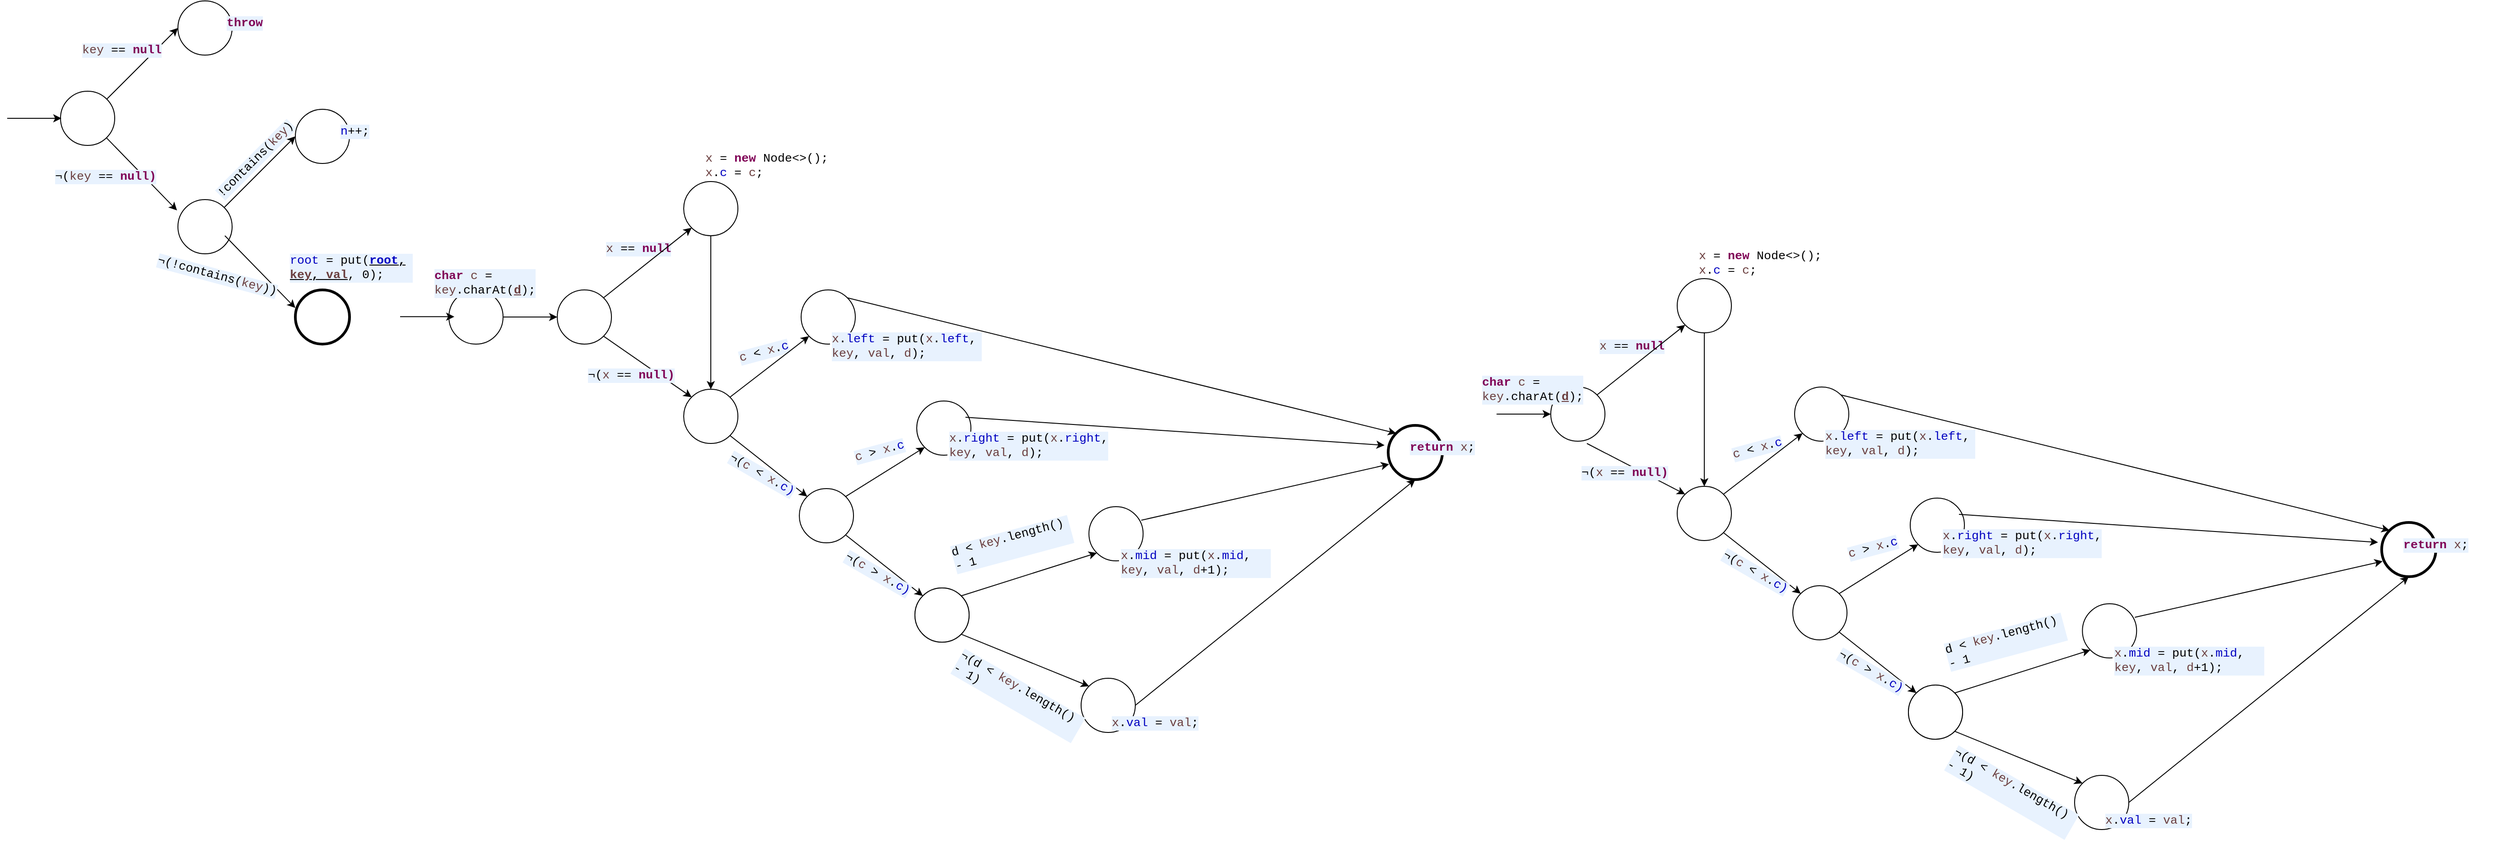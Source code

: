 <mxfile version="21.1.2" type="device">
  <diagram name="Página-1" id="vdRWRzZhqt5BP-wejfQu">
    <mxGraphModel dx="1035" dy="616" grid="1" gridSize="10" guides="1" tooltips="1" connect="1" arrows="1" fold="1" page="1" pageScale="1" pageWidth="827" pageHeight="1169" math="0" shadow="0">
      <root>
        <mxCell id="0" />
        <mxCell id="1" parent="0" />
        <mxCell id="bVzl48XAN6Z6IAqM6yS6-1" value="" style="ellipse;whiteSpace=wrap;html=1;aspect=fixed;" parent="1" vertex="1">
          <mxGeometry x="110" y="200" width="60" height="60" as="geometry" />
        </mxCell>
        <mxCell id="bVzl48XAN6Z6IAqM6yS6-4" value="" style="ellipse;whiteSpace=wrap;html=1;aspect=fixed;" parent="1" vertex="1">
          <mxGeometry x="240" y="100" width="60" height="60" as="geometry" />
        </mxCell>
        <mxCell id="bVzl48XAN6Z6IAqM6yS6-6" value="" style="ellipse;whiteSpace=wrap;html=1;aspect=fixed;" parent="1" vertex="1">
          <mxGeometry x="240" y="320" width="60" height="60" as="geometry" />
        </mxCell>
        <mxCell id="bVzl48XAN6Z6IAqM6yS6-8" value="" style="endArrow=classic;html=1;rounded=0;entryX=0;entryY=0.5;entryDx=0;entryDy=0;exitX=1;exitY=0;exitDx=0;exitDy=0;" parent="1" source="bVzl48XAN6Z6IAqM6yS6-1" target="bVzl48XAN6Z6IAqM6yS6-4" edge="1">
          <mxGeometry width="50" height="50" relative="1" as="geometry">
            <mxPoint x="140" y="200" as="sourcePoint" />
            <mxPoint x="190" y="150" as="targetPoint" />
          </mxGeometry>
        </mxCell>
        <mxCell id="bVzl48XAN6Z6IAqM6yS6-9" value="" style="endArrow=classic;html=1;rounded=0;entryX=-0.017;entryY=0.2;entryDx=0;entryDy=0;entryPerimeter=0;" parent="1" source="bVzl48XAN6Z6IAqM6yS6-1" target="bVzl48XAN6Z6IAqM6yS6-6" edge="1">
          <mxGeometry width="50" height="50" relative="1" as="geometry">
            <mxPoint x="140" y="310" as="sourcePoint" />
            <mxPoint x="190" y="260" as="targetPoint" />
          </mxGeometry>
        </mxCell>
        <mxCell id="bVzl48XAN6Z6IAqM6yS6-10" value="&lt;div style=&quot;background-color:#ffffff;padding:0px 0px 0px 2px;&quot;&gt;&lt;div style=&quot;color: rgb(0, 0, 0); background-color: rgb(255, 255, 255); font-family: &amp;quot;Courier New&amp;quot;; font-size: 10pt;&quot;&gt;&lt;p style=&quot;background-color:#e8f2fe;margin:0;&quot;&gt;&lt;span style=&quot;color:#000000;&quot;&gt;&lt;/span&gt;&lt;span style=&quot;color:#6a3e3e;&quot;&gt;key&lt;/span&gt;&lt;span style=&quot;color:#000000;&quot;&gt; == &lt;/span&gt;&lt;span style=&quot;color:#7f0055;font-weight:bold;&quot;&gt;null&lt;/span&gt;&lt;/p&gt;&lt;/div&gt;&lt;/div&gt;" style="text;whiteSpace=wrap;html=1;" parent="1" vertex="1">
          <mxGeometry x="130" y="140" width="120" height="40" as="geometry" />
        </mxCell>
        <mxCell id="bVzl48XAN6Z6IAqM6yS6-11" value="&lt;div style=&quot;background-color:#ffffff;padding:0px 0px 0px 2px;&quot;&gt;&lt;div style=&quot;color: rgb(0, 0, 0); background-color: rgb(255, 255, 255); font-family: &amp;quot;Courier New&amp;quot;; font-size: 10pt;&quot;&gt;&lt;p style=&quot;background-color:#e8f2fe;margin:0;&quot;&gt;&lt;span style=&quot;color:#000000;&quot;&gt;&lt;/span&gt;&lt;span style=&quot;color:#7f0055;font-weight:bold;&quot;&gt;throw&lt;/span&gt;&lt;span style=&quot;color:#000000;&quot;&gt; &lt;/span&gt;&lt;/p&gt;&lt;/div&gt;&lt;/div&gt;" style="text;whiteSpace=wrap;html=1;" parent="1" vertex="1">
          <mxGeometry x="290" y="110" width="80" height="40" as="geometry" />
        </mxCell>
        <mxCell id="bVzl48XAN6Z6IAqM6yS6-12" value="&lt;div style=&quot;background-color:#ffffff;padding:0px 0px 0px 2px;&quot;&gt;&lt;div style=&quot;color: rgb(0, 0, 0); background-color: rgb(255, 255, 255); font-family: &amp;quot;Courier New&amp;quot;; font-size: 10pt;&quot;&gt;&lt;p style=&quot;background-color:#e8f2fe;margin:0;&quot;&gt;&lt;span style=&quot;color:#000000;&quot;&gt;&lt;/span&gt;¬(&lt;span style=&quot;color:#6a3e3e;&quot;&gt;key&lt;/span&gt;&lt;span style=&quot;color:#000000;&quot;&gt; == &lt;/span&gt;&lt;span style=&quot;color:#7f0055;font-weight:bold;&quot;&gt;null)&lt;/span&gt;&lt;/p&gt;&lt;/div&gt;&lt;/div&gt;" style="text;whiteSpace=wrap;html=1;" parent="1" vertex="1">
          <mxGeometry x="100" y="280" width="120" height="30" as="geometry" />
        </mxCell>
        <mxCell id="bVzl48XAN6Z6IAqM6yS6-14" value="&lt;div style=&quot;background-color:#ffffff;padding:0px 0px 0px 2px;&quot;&gt;&lt;div style=&quot;color: rgb(0, 0, 0); background-color: rgb(255, 255, 255); font-family: &amp;quot;Courier New&amp;quot;; font-size: 10pt;&quot;&gt;&lt;p style=&quot;background-color:#e8f2fe;margin:0;&quot;&gt;&lt;span style=&quot;color:#000000;&quot;&gt;!contains(&lt;/span&gt;&lt;span style=&quot;color:#6a3e3e;&quot;&gt;key&lt;/span&gt;&lt;span style=&quot;color:#000000;&quot;&gt;)&lt;/span&gt;&lt;/p&gt;&lt;/div&gt;&lt;/div&gt;" style="text;whiteSpace=wrap;html=1;rotation=-45;" parent="1" vertex="1">
          <mxGeometry x="266" y="249" width="150" height="40" as="geometry" />
        </mxCell>
        <mxCell id="bVzl48XAN6Z6IAqM6yS6-15" value="" style="ellipse;whiteSpace=wrap;html=1;aspect=fixed;strokeWidth=3;" parent="1" vertex="1">
          <mxGeometry x="370" y="420" width="60" height="60" as="geometry" />
        </mxCell>
        <mxCell id="bVzl48XAN6Z6IAqM6yS6-16" value="" style="ellipse;whiteSpace=wrap;html=1;aspect=fixed;" parent="1" vertex="1">
          <mxGeometry x="370" y="220" width="60" height="60" as="geometry" />
        </mxCell>
        <mxCell id="bVzl48XAN6Z6IAqM6yS6-17" value="" style="endArrow=classic;html=1;rounded=0;entryX=-0.017;entryY=0.2;entryDx=0;entryDy=0;entryPerimeter=0;" parent="1" edge="1">
          <mxGeometry width="50" height="50" relative="1" as="geometry">
            <mxPoint x="292" y="360" as="sourcePoint" />
            <mxPoint x="370" y="440" as="targetPoint" />
          </mxGeometry>
        </mxCell>
        <mxCell id="bVzl48XAN6Z6IAqM6yS6-18" value="" style="endArrow=classic;html=1;rounded=0;entryX=0;entryY=0.5;entryDx=0;entryDy=0;exitX=1;exitY=0;exitDx=0;exitDy=0;" parent="1" edge="1">
          <mxGeometry width="50" height="50" relative="1" as="geometry">
            <mxPoint x="291" y="329" as="sourcePoint" />
            <mxPoint x="370" y="250" as="targetPoint" />
          </mxGeometry>
        </mxCell>
        <mxCell id="bVzl48XAN6Z6IAqM6yS6-20" value="&lt;div style=&quot;background-color:#ffffff;padding:0px 0px 0px 2px;&quot;&gt;&lt;div style=&quot;color: rgb(0, 0, 0); background-color: rgb(255, 255, 255); font-family: &amp;quot;Courier New&amp;quot;; font-size: 10pt;&quot;&gt;&lt;p style=&quot;background-color:#e8f2fe;margin:0;&quot;&gt;¬(&lt;span style=&quot;color:#000000;&quot;&gt;!contains(&lt;/span&gt;&lt;span style=&quot;color:#6a3e3e;&quot;&gt;key&lt;/span&gt;&lt;span style=&quot;color:#000000;&quot;&gt;))&lt;/span&gt;&lt;/p&gt;&lt;/div&gt;&lt;/div&gt;" style="text;whiteSpace=wrap;html=1;rotation=15;" parent="1" vertex="1">
          <mxGeometry x="210" y="390" width="150" height="40" as="geometry" />
        </mxCell>
        <mxCell id="bVzl48XAN6Z6IAqM6yS6-21" value="&lt;div style=&quot;background-color:#ffffff;padding:0px 0px 0px 2px;&quot;&gt;&lt;div style=&quot;color: rgb(0, 0, 0); background-color: rgb(255, 255, 255); font-family: &amp;quot;Courier New&amp;quot;; font-size: 10pt;&quot;&gt;&lt;p style=&quot;background-color:#e8f2fe;margin:0;&quot;&gt;&lt;span style=&quot;color:#000000;&quot;&gt;&lt;/span&gt;&lt;span style=&quot;color:#0000c0;&quot;&gt;n&lt;/span&gt;&lt;span style=&quot;color:#000000;&quot;&gt;++;&lt;/span&gt;&lt;/p&gt;&lt;/div&gt;&lt;/div&gt;" style="text;whiteSpace=wrap;html=1;" parent="1" vertex="1">
          <mxGeometry x="416" y="230" width="70" height="40" as="geometry" />
        </mxCell>
        <mxCell id="bVzl48XAN6Z6IAqM6yS6-22" value="&lt;div style=&quot;background-color:#ffffff;padding:0px 0px 0px 2px;&quot;&gt;&lt;div style=&quot;color: rgb(0, 0, 0); background-color: rgb(255, 255, 255); font-family: &amp;quot;Courier New&amp;quot;; font-size: 10pt;&quot;&gt;&lt;p style=&quot;background-color:#e8f2fe;margin:0;&quot;&gt;&lt;span style=&quot;color:#000000;&quot;&gt;&lt;/span&gt;&lt;span style=&quot;color:#0000c0;&quot;&gt;root&lt;/span&gt;&lt;span style=&quot;color:#000000;&quot;&gt; = put(&lt;/span&gt;&lt;u&gt;&lt;b&gt;&lt;span style=&quot;color:#0000c0;&quot;&gt;root&lt;/span&gt;&lt;span style=&quot;color:#000000;&quot;&gt;, &lt;/span&gt;&lt;span style=&quot;color:#6a3e3e;&quot;&gt;key&lt;/span&gt;&lt;span style=&quot;color:#000000;&quot;&gt;, &lt;/span&gt;&lt;span style=&quot;color:#6a3e3e;&quot;&gt;val&lt;/span&gt;&lt;/b&gt;&lt;/u&gt;&lt;span style=&quot;color:#000000;&quot;&gt;, 0);&lt;/span&gt;&lt;/p&gt;&lt;/div&gt;&lt;/div&gt;" style="text;whiteSpace=wrap;html=1;" parent="1" vertex="1">
          <mxGeometry x="360" y="372.5" width="140" height="40" as="geometry" />
        </mxCell>
        <mxCell id="bVzl48XAN6Z6IAqM6yS6-24" value="" style="ellipse;whiteSpace=wrap;html=1;aspect=fixed;" parent="1" vertex="1">
          <mxGeometry x="660" y="420" width="60" height="60" as="geometry" />
        </mxCell>
        <mxCell id="bVzl48XAN6Z6IAqM6yS6-25" value="" style="endArrow=classic;html=1;rounded=0;entryX=0;entryY=0.5;entryDx=0;entryDy=0;" parent="1" target="bVzl48XAN6Z6IAqM6yS6-24" edge="1">
          <mxGeometry width="50" height="50" relative="1" as="geometry">
            <mxPoint x="600" y="450" as="sourcePoint" />
            <mxPoint x="660" y="430" as="targetPoint" />
          </mxGeometry>
        </mxCell>
        <mxCell id="bVzl48XAN6Z6IAqM6yS6-26" value="" style="endArrow=classic;html=1;rounded=0;entryX=0;entryY=0.5;entryDx=0;entryDy=0;" parent="1" edge="1">
          <mxGeometry width="50" height="50" relative="1" as="geometry">
            <mxPoint x="51" y="230" as="sourcePoint" />
            <mxPoint x="111" y="230" as="targetPoint" />
          </mxGeometry>
        </mxCell>
        <mxCell id="bVzl48XAN6Z6IAqM6yS6-28" value="&lt;div style=&quot;background-color:#ffffff;padding:0px 0px 0px 2px;&quot;&gt;&lt;div style=&quot;color: rgb(0, 0, 0); background-color: rgb(255, 255, 255); font-family: &amp;quot;Courier New&amp;quot;; font-size: 10pt;&quot;&gt;&lt;p style=&quot;background-color:#e8f2fe;margin:0;&quot;&gt;&lt;span style=&quot;color:#000000;&quot;&gt;&lt;/span&gt;&lt;span style=&quot;color:#6a3e3e;&quot;&gt;x&lt;/span&gt;&lt;span style=&quot;color:#000000;&quot;&gt; == &lt;/span&gt;&lt;span style=&quot;color:#7f0055;font-weight:bold;&quot;&gt;null&lt;/span&gt;&lt;/p&gt;&lt;/div&gt;&lt;/div&gt;" style="text;whiteSpace=wrap;html=1;" parent="1" vertex="1">
          <mxGeometry x="710" y="360" width="110" height="40" as="geometry" />
        </mxCell>
        <mxCell id="bVzl48XAN6Z6IAqM6yS6-36" style="edgeStyle=orthogonalEdgeStyle;rounded=0;orthogonalLoop=1;jettySize=auto;html=1;entryX=0.5;entryY=0;entryDx=0;entryDy=0;" parent="1" source="bVzl48XAN6Z6IAqM6yS6-29" target="bVzl48XAN6Z6IAqM6yS6-30" edge="1">
          <mxGeometry relative="1" as="geometry" />
        </mxCell>
        <mxCell id="bVzl48XAN6Z6IAqM6yS6-29" value="" style="ellipse;whiteSpace=wrap;html=1;aspect=fixed;" parent="1" vertex="1">
          <mxGeometry x="800" y="300" width="60" height="60" as="geometry" />
        </mxCell>
        <mxCell id="bVzl48XAN6Z6IAqM6yS6-30" value="" style="ellipse;whiteSpace=wrap;html=1;aspect=fixed;" parent="1" vertex="1">
          <mxGeometry x="800" y="530" width="60" height="60" as="geometry" />
        </mxCell>
        <mxCell id="bVzl48XAN6Z6IAqM6yS6-32" value="" style="endArrow=classic;html=1;rounded=0;entryX=0;entryY=0;entryDx=0;entryDy=0;exitX=1;exitY=1;exitDx=0;exitDy=0;" parent="1" source="bVzl48XAN6Z6IAqM6yS6-24" target="bVzl48XAN6Z6IAqM6yS6-30" edge="1">
          <mxGeometry width="50" height="50" relative="1" as="geometry">
            <mxPoint x="690" y="570" as="sourcePoint" />
            <mxPoint x="740" y="520" as="targetPoint" />
          </mxGeometry>
        </mxCell>
        <mxCell id="bVzl48XAN6Z6IAqM6yS6-33" value="" style="endArrow=classic;html=1;rounded=0;entryX=0;entryY=1;entryDx=0;entryDy=0;exitX=1;exitY=0;exitDx=0;exitDy=0;" parent="1" source="bVzl48XAN6Z6IAqM6yS6-24" target="bVzl48XAN6Z6IAqM6yS6-29" edge="1">
          <mxGeometry width="50" height="50" relative="1" as="geometry">
            <mxPoint x="729" y="372" as="sourcePoint" />
            <mxPoint x="827" y="440" as="targetPoint" />
          </mxGeometry>
        </mxCell>
        <mxCell id="bVzl48XAN6Z6IAqM6yS6-34" value="&lt;div style=&quot;background-color:#ffffff;padding:0px 0px 0px 2px;&quot;&gt;&lt;div style=&quot;color: rgb(0, 0, 0); background-color: rgb(255, 255, 255); font-family: &amp;quot;Courier New&amp;quot;; font-size: 10pt;&quot;&gt;&lt;p style=&quot;background-color:#e8f2fe;margin:0;&quot;&gt;&lt;span style=&quot;color:#000000;&quot;&gt;&lt;/span&gt;¬(&lt;span style=&quot;color:#6a3e3e;&quot;&gt;x&lt;/span&gt;&lt;span style=&quot;color:#000000;&quot;&gt; == &lt;/span&gt;&lt;span style=&quot;color:#7f0055;font-weight:bold;&quot;&gt;null)&lt;/span&gt;&lt;/p&gt;&lt;/div&gt;&lt;/div&gt;" style="text;whiteSpace=wrap;html=1;" parent="1" vertex="1">
          <mxGeometry x="690" y="500" width="110" height="40" as="geometry" />
        </mxCell>
        <mxCell id="bVzl48XAN6Z6IAqM6yS6-35" value="&lt;div style=&quot;background-color:#ffffff;padding:0px 0px 0px 2px;&quot;&gt;&lt;div style=&quot;color: rgb(0, 0, 0); background-color: rgb(255, 255, 255); font-family: &amp;quot;Courier New&amp;quot;; font-size: 10pt;&quot;&gt;&lt;p style=&quot;margin:0;&quot;&gt;&lt;span style=&quot;color:#000000;&quot;&gt;&lt;/span&gt;&lt;span style=&quot;color:#6a3e3e;&quot;&gt;x&lt;/span&gt;&lt;span style=&quot;color:#000000;&quot;&gt; = &lt;/span&gt;&lt;span style=&quot;color:#7f0055;font-weight:bold;&quot;&gt;new&lt;/span&gt;&lt;span style=&quot;color:#000000;&quot;&gt; Node&amp;lt;&amp;gt;();&lt;/span&gt;&lt;/p&gt;&lt;p style=&quot;margin:0;&quot;&gt;&lt;span style=&quot;color:#000000;&quot;&gt;            &lt;/span&gt;&lt;span style=&quot;color:#6a3e3e;&quot;&gt;x&lt;/span&gt;&lt;span style=&quot;color:#000000;&quot;&gt;.&lt;/span&gt;&lt;span style=&quot;color:#0000c0;&quot;&gt;c&lt;/span&gt;&lt;span style=&quot;color:#000000;&quot;&gt; = &lt;/span&gt;&lt;span style=&quot;color:#6a3e3e;&quot;&gt;c&lt;/span&gt;&lt;span style=&quot;color:#000000;&quot;&gt;;&lt;/span&gt;&lt;/p&gt;&lt;/div&gt;&lt;/div&gt;" style="text;whiteSpace=wrap;html=1;" parent="1" vertex="1">
          <mxGeometry x="820" y="260" width="150" height="50" as="geometry" />
        </mxCell>
        <mxCell id="bVzl48XAN6Z6IAqM6yS6-37" value="&lt;div style=&quot;background-color:#ffffff;padding:0px 0px 0px 2px;&quot;&gt;&lt;div style=&quot;color: rgb(0, 0, 0); background-color: rgb(255, 255, 255); font-family: &amp;quot;Courier New&amp;quot;; font-size: 10pt;&quot;&gt;&lt;p style=&quot;background-color:#e8f2fe;margin:0;&quot;&gt;&lt;span style=&quot;color:#000000;&quot;&gt;&lt;/span&gt;&lt;span style=&quot;color:#6a3e3e;&quot;&gt;c&lt;/span&gt;&lt;span style=&quot;color:#000000;&quot;&gt; &amp;lt; &lt;/span&gt;&lt;span style=&quot;color:#6a3e3e;&quot;&gt;x&lt;/span&gt;&lt;span style=&quot;color:#000000;&quot;&gt;.&lt;/span&gt;&lt;span style=&quot;color:#0000c0;&quot;&gt;c&lt;/span&gt;&lt;/p&gt;&lt;/div&gt;&lt;/div&gt;" style="text;whiteSpace=wrap;html=1;rotation=-15;" parent="1" vertex="1">
          <mxGeometry x="858" y="470" width="90" height="40" as="geometry" />
        </mxCell>
        <mxCell id="bVzl48XAN6Z6IAqM6yS6-38" value="" style="ellipse;whiteSpace=wrap;html=1;aspect=fixed;" parent="1" vertex="1">
          <mxGeometry x="930" y="420" width="60" height="60" as="geometry" />
        </mxCell>
        <mxCell id="bVzl48XAN6Z6IAqM6yS6-40" value="" style="ellipse;whiteSpace=wrap;html=1;aspect=fixed;" parent="1" vertex="1">
          <mxGeometry x="928" y="640" width="60" height="60" as="geometry" />
        </mxCell>
        <mxCell id="bVzl48XAN6Z6IAqM6yS6-41" value="" style="endArrow=classic;html=1;rounded=0;entryX=0;entryY=1;entryDx=0;entryDy=0;exitX=1;exitY=0;exitDx=0;exitDy=0;" parent="1" source="bVzl48XAN6Z6IAqM6yS6-30" target="bVzl48XAN6Z6IAqM6yS6-38" edge="1">
          <mxGeometry width="50" height="50" relative="1" as="geometry">
            <mxPoint x="880" y="540" as="sourcePoint" />
            <mxPoint x="930" y="490" as="targetPoint" />
          </mxGeometry>
        </mxCell>
        <mxCell id="bVzl48XAN6Z6IAqM6yS6-42" value="" style="endArrow=classic;html=1;rounded=0;entryX=0;entryY=0;entryDx=0;entryDy=0;exitX=1;exitY=1;exitDx=0;exitDy=0;" parent="1" source="bVzl48XAN6Z6IAqM6yS6-30" target="bVzl48XAN6Z6IAqM6yS6-40" edge="1">
          <mxGeometry width="50" height="50" relative="1" as="geometry">
            <mxPoint x="840" y="660" as="sourcePoint" />
            <mxPoint x="890" y="610" as="targetPoint" />
          </mxGeometry>
        </mxCell>
        <mxCell id="bVzl48XAN6Z6IAqM6yS6-43" value="&lt;div style=&quot;background-color:#ffffff;padding:0px 0px 0px 2px;&quot;&gt;&lt;div style=&quot;color: rgb(0, 0, 0); background-color: rgb(255, 255, 255); font-family: &amp;quot;Courier New&amp;quot;; font-size: 10pt;&quot;&gt;&lt;p style=&quot;background-color:#e8f2fe;margin:0;&quot;&gt;&lt;span style=&quot;color:#000000;&quot;&gt;&lt;/span&gt;¬(&lt;span style=&quot;color:#6a3e3e;&quot;&gt;c&lt;/span&gt;&lt;span style=&quot;color:#000000;&quot;&gt; &amp;lt; &lt;/span&gt;&lt;span style=&quot;color:#6a3e3e;&quot;&gt;x&lt;/span&gt;&lt;span style=&quot;color:#000000;&quot;&gt;.&lt;/span&gt;&lt;span style=&quot;color:#0000c0;&quot;&gt;c)&lt;/span&gt;&lt;/p&gt;&lt;/div&gt;&lt;/div&gt;" style="text;whiteSpace=wrap;html=1;rotation=30;" parent="1" vertex="1">
          <mxGeometry x="840" y="610" width="90" height="40" as="geometry" />
        </mxCell>
        <mxCell id="bVzl48XAN6Z6IAqM6yS6-45" value="&lt;div style=&quot;background-color:#ffffff;padding:0px 0px 0px 2px;&quot;&gt;&lt;div style=&quot;color: rgb(0, 0, 0); background-color: rgb(255, 255, 255); font-family: &amp;quot;Courier New&amp;quot;; font-size: 10pt;&quot;&gt;&lt;p style=&quot;background-color:#e8f2fe;margin:0;&quot;&gt;&lt;span style=&quot;color:#000000;&quot;&gt;&lt;/span&gt;&lt;span style=&quot;color:#6a3e3e;&quot;&gt;c&lt;/span&gt;&lt;span style=&quot;color:#000000;&quot;&gt;&amp;nbsp;&amp;gt;&amp;nbsp;&lt;/span&gt;&lt;span style=&quot;color:#6a3e3e;&quot;&gt;x&lt;/span&gt;&lt;span style=&quot;color:#000000;&quot;&gt;.&lt;/span&gt;&lt;span style=&quot;color:#0000c0;&quot;&gt;c&lt;/span&gt;&lt;/p&gt;&lt;/div&gt;&lt;/div&gt;" style="text;whiteSpace=wrap;html=1;rotation=-15;" parent="1" vertex="1">
          <mxGeometry x="986" y="580" width="90" height="40" as="geometry" />
        </mxCell>
        <mxCell id="bVzl48XAN6Z6IAqM6yS6-46" value="" style="ellipse;whiteSpace=wrap;html=1;aspect=fixed;" parent="1" vertex="1">
          <mxGeometry x="1058" y="543" width="60" height="60" as="geometry" />
        </mxCell>
        <mxCell id="bVzl48XAN6Z6IAqM6yS6-47" value="" style="ellipse;whiteSpace=wrap;html=1;aspect=fixed;" parent="1" vertex="1">
          <mxGeometry x="1056" y="750" width="60" height="60" as="geometry" />
        </mxCell>
        <mxCell id="bVzl48XAN6Z6IAqM6yS6-48" value="" style="endArrow=classic;html=1;rounded=0;entryX=0;entryY=1;entryDx=0;entryDy=0;exitX=1;exitY=0;exitDx=0;exitDy=0;" parent="1" target="bVzl48XAN6Z6IAqM6yS6-46" edge="1">
          <mxGeometry width="50" height="50" relative="1" as="geometry">
            <mxPoint x="979.213" y="648.787" as="sourcePoint" />
            <mxPoint x="1058" y="600" as="targetPoint" />
          </mxGeometry>
        </mxCell>
        <mxCell id="bVzl48XAN6Z6IAqM6yS6-49" value="" style="endArrow=classic;html=1;rounded=0;entryX=0;entryY=0;entryDx=0;entryDy=0;exitX=1;exitY=1;exitDx=0;exitDy=0;" parent="1" target="bVzl48XAN6Z6IAqM6yS6-47" edge="1">
          <mxGeometry width="50" height="50" relative="1" as="geometry">
            <mxPoint x="979.213" y="691.213" as="sourcePoint" />
            <mxPoint x="1018" y="720" as="targetPoint" />
          </mxGeometry>
        </mxCell>
        <mxCell id="bVzl48XAN6Z6IAqM6yS6-50" value="&lt;div style=&quot;background-color:#ffffff;padding:0px 0px 0px 2px;&quot;&gt;&lt;div style=&quot;color: rgb(0, 0, 0); background-color: rgb(255, 255, 255); font-family: &amp;quot;Courier New&amp;quot;; font-size: 10pt;&quot;&gt;&lt;p style=&quot;background-color:#e8f2fe;margin:0;&quot;&gt;&lt;span style=&quot;color:#000000;&quot;&gt;&lt;/span&gt;¬(&lt;span style=&quot;color:#6a3e3e;&quot;&gt;c&lt;/span&gt;&lt;span style=&quot;color:#000000;&quot;&gt;&amp;nbsp;&amp;gt;&amp;nbsp;&lt;/span&gt;&lt;span style=&quot;color:#6a3e3e;&quot;&gt;x&lt;/span&gt;&lt;span style=&quot;color:#000000;&quot;&gt;.&lt;/span&gt;&lt;span style=&quot;color:#0000c0;&quot;&gt;c)&lt;/span&gt;&lt;/p&gt;&lt;/div&gt;&lt;/div&gt;" style="text;whiteSpace=wrap;html=1;rotation=30;" parent="1" vertex="1">
          <mxGeometry x="968" y="720" width="90" height="40" as="geometry" />
        </mxCell>
        <mxCell id="bVzl48XAN6Z6IAqM6yS6-51" value="" style="ellipse;whiteSpace=wrap;html=1;aspect=fixed;" parent="1" vertex="1">
          <mxGeometry x="1056" y="750" width="60" height="60" as="geometry" />
        </mxCell>
        <mxCell id="bVzl48XAN6Z6IAqM6yS6-52" value="&lt;div style=&quot;background-color:#ffffff;padding:0px 0px 0px 2px;&quot;&gt;&lt;div style=&quot;color: rgb(0, 0, 0); background-color: rgb(255, 255, 255); font-family: &amp;quot;Courier New&amp;quot;; font-size: 10pt;&quot;&gt;&lt;p style=&quot;background-color:#e8f2fe;margin:0;&quot;&gt;&lt;span style=&quot;color:#000000;&quot;&gt;&lt;/span&gt;&lt;/p&gt;&lt;div style=&quot;padding: 0px 0px 0px 2px;&quot;&gt;&lt;div style=&quot;font-size: 10pt;&quot;&gt;&lt;p style=&quot;background-color:#e8f2fe;margin:0;&quot;&gt;d &amp;lt; &lt;span style=&quot;color:#6a3e3e;&quot;&gt;key&lt;/span&gt;.length() - 1&lt;/p&gt;&lt;/div&gt;&lt;/div&gt;&lt;/div&gt;&lt;/div&gt;" style="text;whiteSpace=wrap;html=1;rotation=-15;" parent="1" vertex="1">
          <mxGeometry x="1090" y="680" width="140" height="40" as="geometry" />
        </mxCell>
        <mxCell id="bVzl48XAN6Z6IAqM6yS6-53" value="" style="ellipse;whiteSpace=wrap;html=1;aspect=fixed;" parent="1" vertex="1">
          <mxGeometry x="1248.66" y="660" width="60" height="60" as="geometry" />
        </mxCell>
        <mxCell id="bVzl48XAN6Z6IAqM6yS6-54" value="" style="ellipse;whiteSpace=wrap;html=1;aspect=fixed;" parent="1" vertex="1">
          <mxGeometry x="1240" y="850" width="60" height="60" as="geometry" />
        </mxCell>
        <mxCell id="bVzl48XAN6Z6IAqM6yS6-55" value="" style="endArrow=classic;html=1;rounded=0;entryX=0;entryY=1;entryDx=0;entryDy=0;exitX=1;exitY=0;exitDx=0;exitDy=0;" parent="1" source="bVzl48XAN6Z6IAqM6yS6-51" target="bVzl48XAN6Z6IAqM6yS6-53" edge="1">
          <mxGeometry width="50" height="50" relative="1" as="geometry">
            <mxPoint x="1136" y="760" as="sourcePoint" />
            <mxPoint x="1186" y="710" as="targetPoint" />
          </mxGeometry>
        </mxCell>
        <mxCell id="bVzl48XAN6Z6IAqM6yS6-56" value="" style="endArrow=classic;html=1;rounded=0;entryX=0;entryY=0;entryDx=0;entryDy=0;exitX=1;exitY=1;exitDx=0;exitDy=0;" parent="1" source="bVzl48XAN6Z6IAqM6yS6-51" target="bVzl48XAN6Z6IAqM6yS6-54" edge="1">
          <mxGeometry width="50" height="50" relative="1" as="geometry">
            <mxPoint x="1096" y="880" as="sourcePoint" />
            <mxPoint x="1146" y="830" as="targetPoint" />
          </mxGeometry>
        </mxCell>
        <mxCell id="bVzl48XAN6Z6IAqM6yS6-58" value="&lt;div style=&quot;background-color:#ffffff;padding:0px 0px 0px 2px;&quot;&gt;&lt;div style=&quot;color: rgb(0, 0, 0); background-color: rgb(255, 255, 255); font-family: &amp;quot;Courier New&amp;quot;; font-size: 10pt;&quot;&gt;&lt;p style=&quot;background-color:#e8f2fe;margin:0;&quot;&gt;&lt;span style=&quot;color:#000000;&quot;&gt;&lt;/span&gt;&lt;/p&gt;&lt;div style=&quot;padding: 0px 0px 0px 2px;&quot;&gt;&lt;div style=&quot;font-size: 10pt;&quot;&gt;&lt;p style=&quot;background-color:#e8f2fe;margin:0;&quot;&gt;¬(d &amp;lt; &lt;span style=&quot;color:#6a3e3e;&quot;&gt;key&lt;/span&gt;.length() - 1)&lt;/p&gt;&lt;/div&gt;&lt;/div&gt;&lt;/div&gt;&lt;/div&gt;" style="text;whiteSpace=wrap;html=1;rotation=30;" parent="1" vertex="1">
          <mxGeometry x="1088.66" y="845" width="160" height="40" as="geometry" />
        </mxCell>
        <mxCell id="bVzl48XAN6Z6IAqM6yS6-59" value="&lt;div style=&quot;background-color:#ffffff;padding:0px 0px 0px 2px;&quot;&gt;&lt;div style=&quot;color: rgb(0, 0, 0); background-color: rgb(255, 255, 255); font-family: &amp;quot;Courier New&amp;quot;; font-size: 10pt;&quot;&gt;&lt;p style=&quot;background-color:#e8f2fe;margin:0;&quot;&gt;&lt;span style=&quot;color:#000000;&quot;&gt;&lt;/span&gt;&lt;span style=&quot;color:#6a3e3e;&quot;&gt;x&lt;/span&gt;&lt;span style=&quot;color:#000000;&quot;&gt;.&lt;/span&gt;&lt;span style=&quot;color:#0000c0;&quot;&gt;left&lt;/span&gt;&lt;span style=&quot;color:#000000;&quot;&gt;  = put(&lt;/span&gt;&lt;span style=&quot;color:#6a3e3e;&quot;&gt;x&lt;/span&gt;&lt;span style=&quot;color:#000000;&quot;&gt;.&lt;/span&gt;&lt;span style=&quot;color:#0000c0;&quot;&gt;left&lt;/span&gt;&lt;span style=&quot;color:#000000;&quot;&gt;,  &lt;/span&gt;&lt;span style=&quot;color:#6a3e3e;&quot;&gt;key&lt;/span&gt;&lt;span style=&quot;color:#000000;&quot;&gt;, &lt;/span&gt;&lt;span style=&quot;color:#6a3e3e;&quot;&gt;val&lt;/span&gt;&lt;span style=&quot;color:#000000;&quot;&gt;, &lt;/span&gt;&lt;span style=&quot;color:#6a3e3e;&quot;&gt;d&lt;/span&gt;&lt;span style=&quot;color:#000000;&quot;&gt;);&lt;/span&gt;&lt;/p&gt;&lt;/div&gt;&lt;/div&gt;" style="text;whiteSpace=wrap;html=1;" parent="1" vertex="1">
          <mxGeometry x="960" y="460" width="170" height="40" as="geometry" />
        </mxCell>
        <mxCell id="bVzl48XAN6Z6IAqM6yS6-60" value="&lt;div style=&quot;background-color:#ffffff;padding:0px 0px 0px 2px;&quot;&gt;&lt;div style=&quot;color: rgb(0, 0, 0); background-color: rgb(255, 255, 255); font-family: &amp;quot;Courier New&amp;quot;; font-size: 10pt;&quot;&gt;&lt;p style=&quot;background-color:#e8f2fe;margin:0;&quot;&gt;&lt;span style=&quot;color:#000000;&quot;&gt;&lt;/span&gt;&lt;span style=&quot;color:#6a3e3e;&quot;&gt;x&lt;/span&gt;&lt;span style=&quot;color:#000000;&quot;&gt;.&lt;/span&gt;&lt;span style=&quot;color:#0000c0;&quot;&gt;right&lt;/span&gt;&lt;span style=&quot;color:#000000;&quot;&gt; = put(&lt;/span&gt;&lt;span style=&quot;color:#6a3e3e;&quot;&gt;x&lt;/span&gt;&lt;span style=&quot;color:#000000;&quot;&gt;.&lt;/span&gt;&lt;span style=&quot;color:#0000c0;&quot;&gt;right&lt;/span&gt;&lt;span style=&quot;color:#000000;&quot;&gt;, &lt;/span&gt;&lt;span style=&quot;color:#6a3e3e;&quot;&gt;key&lt;/span&gt;&lt;span style=&quot;color:#000000;&quot;&gt;, &lt;/span&gt;&lt;span style=&quot;color:#6a3e3e;&quot;&gt;val&lt;/span&gt;&lt;span style=&quot;color:#000000;&quot;&gt;, &lt;/span&gt;&lt;span style=&quot;color:#6a3e3e;&quot;&gt;d&lt;/span&gt;&lt;span style=&quot;color:#000000;&quot;&gt;);&lt;/span&gt;&lt;/p&gt;&lt;/div&gt;&lt;/div&gt;" style="text;whiteSpace=wrap;html=1;" parent="1" vertex="1">
          <mxGeometry x="1090" y="570" width="180" height="40" as="geometry" />
        </mxCell>
        <mxCell id="bVzl48XAN6Z6IAqM6yS6-61" value="&lt;div style=&quot;background-color:#ffffff;padding:0px 0px 0px 2px;&quot;&gt;&lt;div style=&quot;color: rgb(0, 0, 0); background-color: rgb(255, 255, 255); font-family: &amp;quot;Courier New&amp;quot;; font-size: 10pt;&quot;&gt;&lt;p style=&quot;background-color:#e8f2fe;margin:0;&quot;&gt;&lt;span style=&quot;color:#000000;&quot;&gt;&lt;/span&gt;&lt;span style=&quot;color:#6a3e3e;&quot;&gt;x&lt;/span&gt;&lt;span style=&quot;color:#000000;&quot;&gt;.&lt;/span&gt;&lt;span style=&quot;color:#0000c0;&quot;&gt;mid&lt;/span&gt;&lt;span style=&quot;color:#000000;&quot;&gt;   = put(&lt;/span&gt;&lt;span style=&quot;color:#6a3e3e;&quot;&gt;x&lt;/span&gt;&lt;span style=&quot;color:#000000;&quot;&gt;.&lt;/span&gt;&lt;span style=&quot;color:#0000c0;&quot;&gt;mid&lt;/span&gt;&lt;span style=&quot;color:#000000;&quot;&gt;,   &lt;/span&gt;&lt;span style=&quot;color:#6a3e3e;&quot;&gt;key&lt;/span&gt;&lt;span style=&quot;color:#000000;&quot;&gt;, &lt;/span&gt;&lt;span style=&quot;color:#6a3e3e;&quot;&gt;val&lt;/span&gt;&lt;span style=&quot;color:#000000;&quot;&gt;, &lt;/span&gt;&lt;span style=&quot;color:#6a3e3e;&quot;&gt;d&lt;/span&gt;&lt;span style=&quot;color:#000000;&quot;&gt;+1);&lt;/span&gt;&lt;/p&gt;&lt;/div&gt;&lt;/div&gt;" style="text;whiteSpace=wrap;html=1;" parent="1" vertex="1">
          <mxGeometry x="1280" y="700" width="170" height="40" as="geometry" />
        </mxCell>
        <mxCell id="bVzl48XAN6Z6IAqM6yS6-62" value="&lt;div style=&quot;background-color:#ffffff;padding:0px 0px 0px 2px;&quot;&gt;&lt;div style=&quot;color: rgb(0, 0, 0); background-color: rgb(255, 255, 255); font-family: &amp;quot;Courier New&amp;quot;; font-size: 10pt;&quot;&gt;&lt;p style=&quot;background-color:#e8f2fe;margin:0;&quot;&gt;&lt;span style=&quot;color:#000000;&quot;&gt;&lt;/span&gt;&lt;span style=&quot;color:#6a3e3e;&quot;&gt;x&lt;/span&gt;&lt;span style=&quot;color:#000000;&quot;&gt;.&lt;/span&gt;&lt;span style=&quot;color:#0000c0;&quot;&gt;val&lt;/span&gt;&lt;span style=&quot;color:#000000;&quot;&gt;   = &lt;/span&gt;&lt;span style=&quot;color:#6a3e3e;&quot;&gt;val&lt;/span&gt;&lt;span style=&quot;color:#000000;&quot;&gt;;&lt;/span&gt;&lt;/p&gt;&lt;/div&gt;&lt;/div&gt;" style="text;whiteSpace=wrap;html=1;" parent="1" vertex="1">
          <mxGeometry x="1270" y="885" width="130" height="40" as="geometry" />
        </mxCell>
        <mxCell id="bVzl48XAN6Z6IAqM6yS6-63" value="" style="ellipse;whiteSpace=wrap;html=1;aspect=fixed;strokeWidth=3;" parent="1" vertex="1">
          <mxGeometry x="1580" y="570" width="60" height="60" as="geometry" />
        </mxCell>
        <mxCell id="bVzl48XAN6Z6IAqM6yS6-64" value="" style="endArrow=classic;html=1;rounded=0;exitX=1;exitY=0.5;exitDx=0;exitDy=0;entryX=0.5;entryY=1;entryDx=0;entryDy=0;" parent="1" source="bVzl48XAN6Z6IAqM6yS6-54" target="bVzl48XAN6Z6IAqM6yS6-63" edge="1">
          <mxGeometry width="50" height="50" relative="1" as="geometry">
            <mxPoint x="1390" y="840" as="sourcePoint" />
            <mxPoint x="1440" y="790" as="targetPoint" />
          </mxGeometry>
        </mxCell>
        <mxCell id="bVzl48XAN6Z6IAqM6yS6-65" value="" style="endArrow=classic;html=1;rounded=0;exitX=0.967;exitY=0.25;exitDx=0;exitDy=0;exitPerimeter=0;entryX=0.017;entryY=0.717;entryDx=0;entryDy=0;entryPerimeter=0;" parent="1" source="bVzl48XAN6Z6IAqM6yS6-53" target="bVzl48XAN6Z6IAqM6yS6-63" edge="1">
          <mxGeometry width="50" height="50" relative="1" as="geometry">
            <mxPoint x="1370" y="620" as="sourcePoint" />
            <mxPoint x="1420" y="570" as="targetPoint" />
          </mxGeometry>
        </mxCell>
        <mxCell id="bVzl48XAN6Z6IAqM6yS6-66" value="" style="endArrow=classic;html=1;rounded=0;exitX=0.122;exitY=-0.225;exitDx=0;exitDy=0;entryX=-0.067;entryY=0.367;entryDx=0;entryDy=0;entryPerimeter=0;exitPerimeter=0;" parent="1" source="bVzl48XAN6Z6IAqM6yS6-60" target="bVzl48XAN6Z6IAqM6yS6-63" edge="1">
          <mxGeometry width="50" height="50" relative="1" as="geometry">
            <mxPoint x="1200" y="540" as="sourcePoint" />
            <mxPoint x="1250" y="490" as="targetPoint" />
          </mxGeometry>
        </mxCell>
        <mxCell id="bVzl48XAN6Z6IAqM6yS6-67" value="" style="endArrow=classic;html=1;rounded=0;exitX=1;exitY=0;exitDx=0;exitDy=0;entryX=0;entryY=0;entryDx=0;entryDy=0;" parent="1" source="bVzl48XAN6Z6IAqM6yS6-38" target="bVzl48XAN6Z6IAqM6yS6-63" edge="1">
          <mxGeometry width="50" height="50" relative="1" as="geometry">
            <mxPoint x="1220" y="530" as="sourcePoint" />
            <mxPoint x="1270" y="480" as="targetPoint" />
          </mxGeometry>
        </mxCell>
        <mxCell id="bVzl48XAN6Z6IAqM6yS6-68" value="&lt;div style=&quot;background-color:#ffffff;padding:0px 0px 0px 2px;&quot;&gt;&lt;div style=&quot;color: rgb(0, 0, 0); background-color: rgb(255, 255, 255); font-family: &amp;quot;Courier New&amp;quot;; font-size: 10pt;&quot;&gt;&lt;p style=&quot;background-color:#e8f2fe;margin:0;&quot;&gt;&lt;span style=&quot;color:#000000;&quot;&gt;   &lt;/span&gt;&lt;span style=&quot;color:#7f0055;font-weight:bold;&quot;&gt;return&lt;/span&gt;&lt;span style=&quot;color:#000000;&quot;&gt; &lt;/span&gt;&lt;span style=&quot;color:#6a3e3e;&quot;&gt;x&lt;/span&gt;&lt;span style=&quot;color:#000000;&quot;&gt;;&lt;/span&gt;&lt;/p&gt;&lt;/div&gt;&lt;/div&gt;" style="text;whiteSpace=wrap;html=1;" parent="1" vertex="1">
          <mxGeometry x="1600" y="580" width="110" height="40" as="geometry" />
        </mxCell>
        <mxCell id="tPLSbW6VGkIm-RLQHWrn-1" value="" style="ellipse;whiteSpace=wrap;html=1;aspect=fixed;" vertex="1" parent="1">
          <mxGeometry x="1760" y="527.5" width="60" height="60" as="geometry" />
        </mxCell>
        <mxCell id="tPLSbW6VGkIm-RLQHWrn-2" value="" style="endArrow=classic;html=1;rounded=0;entryX=0;entryY=0.5;entryDx=0;entryDy=0;" edge="1" parent="1" target="tPLSbW6VGkIm-RLQHWrn-1">
          <mxGeometry width="50" height="50" relative="1" as="geometry">
            <mxPoint x="1700" y="557.5" as="sourcePoint" />
            <mxPoint x="1760" y="537.5" as="targetPoint" />
          </mxGeometry>
        </mxCell>
        <mxCell id="tPLSbW6VGkIm-RLQHWrn-3" value="&lt;div style=&quot;background-color:#ffffff;padding:0px 0px 0px 2px;&quot;&gt;&lt;div style=&quot;color: rgb(0, 0, 0); background-color: rgb(255, 255, 255); font-family: &amp;quot;Courier New&amp;quot;; font-size: 10pt;&quot;&gt;&lt;p style=&quot;background-color:#e8f2fe;margin:0;&quot;&gt;&lt;span style=&quot;color:#000000;&quot;&gt;&lt;/span&gt;&lt;span style=&quot;color:#7f0055;font-weight:bold;&quot;&gt;char&lt;/span&gt;&lt;span style=&quot;color:#000000;&quot;&gt; &lt;/span&gt;&lt;span style=&quot;color:#6a3e3e;&quot;&gt;c&lt;/span&gt;&lt;span style=&quot;color:#000000;&quot;&gt; = &lt;/span&gt;&lt;span style=&quot;color:#6a3e3e;&quot;&gt;key&lt;/span&gt;&lt;span style=&quot;color:#000000;&quot;&gt;.charAt(&lt;/span&gt;&lt;span style=&quot;color:#6a3e3e;&quot;&gt;&lt;u&gt;&lt;b&gt;d&lt;/b&gt;&lt;/u&gt;&lt;/span&gt;&lt;span style=&quot;color:#000000;&quot;&gt;);&lt;/span&gt;&lt;/p&gt;&lt;/div&gt;&lt;/div&gt;" style="text;whiteSpace=wrap;html=1;" vertex="1" parent="1">
          <mxGeometry x="1680" y="507.5" width="115" height="40" as="geometry" />
        </mxCell>
        <mxCell id="tPLSbW6VGkIm-RLQHWrn-4" value="&lt;div style=&quot;background-color:#ffffff;padding:0px 0px 0px 2px;&quot;&gt;&lt;div style=&quot;color: rgb(0, 0, 0); background-color: rgb(255, 255, 255); font-family: &amp;quot;Courier New&amp;quot;; font-size: 10pt;&quot;&gt;&lt;p style=&quot;background-color:#e8f2fe;margin:0;&quot;&gt;&lt;span style=&quot;color:#000000;&quot;&gt;&lt;/span&gt;&lt;span style=&quot;color:#6a3e3e;&quot;&gt;x&lt;/span&gt;&lt;span style=&quot;color:#000000;&quot;&gt; == &lt;/span&gt;&lt;span style=&quot;color:#7f0055;font-weight:bold;&quot;&gt;null&lt;/span&gt;&lt;/p&gt;&lt;/div&gt;&lt;/div&gt;" style="text;whiteSpace=wrap;html=1;" vertex="1" parent="1">
          <mxGeometry x="1810" y="467.5" width="110" height="40" as="geometry" />
        </mxCell>
        <mxCell id="tPLSbW6VGkIm-RLQHWrn-5" style="edgeStyle=orthogonalEdgeStyle;rounded=0;orthogonalLoop=1;jettySize=auto;html=1;entryX=0.5;entryY=0;entryDx=0;entryDy=0;" edge="1" parent="1" source="tPLSbW6VGkIm-RLQHWrn-6" target="tPLSbW6VGkIm-RLQHWrn-7">
          <mxGeometry relative="1" as="geometry" />
        </mxCell>
        <mxCell id="tPLSbW6VGkIm-RLQHWrn-6" value="" style="ellipse;whiteSpace=wrap;html=1;aspect=fixed;" vertex="1" parent="1">
          <mxGeometry x="1900" y="407.5" width="60" height="60" as="geometry" />
        </mxCell>
        <mxCell id="tPLSbW6VGkIm-RLQHWrn-7" value="" style="ellipse;whiteSpace=wrap;html=1;aspect=fixed;" vertex="1" parent="1">
          <mxGeometry x="1900" y="637.5" width="60" height="60" as="geometry" />
        </mxCell>
        <mxCell id="tPLSbW6VGkIm-RLQHWrn-8" value="" style="endArrow=classic;html=1;rounded=0;entryX=0;entryY=0;entryDx=0;entryDy=0;" edge="1" parent="1" target="tPLSbW6VGkIm-RLQHWrn-7">
          <mxGeometry width="50" height="50" relative="1" as="geometry">
            <mxPoint x="1800" y="590" as="sourcePoint" />
            <mxPoint x="1840" y="627.5" as="targetPoint" />
          </mxGeometry>
        </mxCell>
        <mxCell id="tPLSbW6VGkIm-RLQHWrn-9" value="" style="endArrow=classic;html=1;rounded=0;entryX=0;entryY=1;entryDx=0;entryDy=0;exitX=1;exitY=0;exitDx=0;exitDy=0;" edge="1" parent="1" source="tPLSbW6VGkIm-RLQHWrn-1" target="tPLSbW6VGkIm-RLQHWrn-6">
          <mxGeometry width="50" height="50" relative="1" as="geometry">
            <mxPoint x="1829" y="479.5" as="sourcePoint" />
            <mxPoint x="1927" y="547.5" as="targetPoint" />
          </mxGeometry>
        </mxCell>
        <mxCell id="tPLSbW6VGkIm-RLQHWrn-10" value="&lt;div style=&quot;background-color:#ffffff;padding:0px 0px 0px 2px;&quot;&gt;&lt;div style=&quot;color: rgb(0, 0, 0); background-color: rgb(255, 255, 255); font-family: &amp;quot;Courier New&amp;quot;; font-size: 10pt;&quot;&gt;&lt;p style=&quot;background-color:#e8f2fe;margin:0;&quot;&gt;&lt;span style=&quot;color:#000000;&quot;&gt;&lt;/span&gt;¬(&lt;span style=&quot;color:#6a3e3e;&quot;&gt;x&lt;/span&gt;&lt;span style=&quot;color:#000000;&quot;&gt; == &lt;/span&gt;&lt;span style=&quot;color:#7f0055;font-weight:bold;&quot;&gt;null)&lt;/span&gt;&lt;/p&gt;&lt;/div&gt;&lt;/div&gt;" style="text;whiteSpace=wrap;html=1;" vertex="1" parent="1">
          <mxGeometry x="1790" y="607.5" width="110" height="40" as="geometry" />
        </mxCell>
        <mxCell id="tPLSbW6VGkIm-RLQHWrn-11" value="&lt;div style=&quot;background-color:#ffffff;padding:0px 0px 0px 2px;&quot;&gt;&lt;div style=&quot;color: rgb(0, 0, 0); background-color: rgb(255, 255, 255); font-family: &amp;quot;Courier New&amp;quot;; font-size: 10pt;&quot;&gt;&lt;p style=&quot;margin:0;&quot;&gt;&lt;span style=&quot;color:#000000;&quot;&gt;&lt;/span&gt;&lt;span style=&quot;color:#6a3e3e;&quot;&gt;x&lt;/span&gt;&lt;span style=&quot;color:#000000;&quot;&gt; = &lt;/span&gt;&lt;span style=&quot;color:#7f0055;font-weight:bold;&quot;&gt;new&lt;/span&gt;&lt;span style=&quot;color:#000000;&quot;&gt; Node&amp;lt;&amp;gt;();&lt;/span&gt;&lt;/p&gt;&lt;p style=&quot;margin:0;&quot;&gt;&lt;span style=&quot;color:#000000;&quot;&gt;            &lt;/span&gt;&lt;span style=&quot;color:#6a3e3e;&quot;&gt;x&lt;/span&gt;&lt;span style=&quot;color:#000000;&quot;&gt;.&lt;/span&gt;&lt;span style=&quot;color:#0000c0;&quot;&gt;c&lt;/span&gt;&lt;span style=&quot;color:#000000;&quot;&gt; = &lt;/span&gt;&lt;span style=&quot;color:#6a3e3e;&quot;&gt;c&lt;/span&gt;&lt;span style=&quot;color:#000000;&quot;&gt;;&lt;/span&gt;&lt;/p&gt;&lt;/div&gt;&lt;/div&gt;" style="text;whiteSpace=wrap;html=1;" vertex="1" parent="1">
          <mxGeometry x="1920" y="367.5" width="150" height="50" as="geometry" />
        </mxCell>
        <mxCell id="tPLSbW6VGkIm-RLQHWrn-12" value="&lt;div style=&quot;background-color:#ffffff;padding:0px 0px 0px 2px;&quot;&gt;&lt;div style=&quot;color: rgb(0, 0, 0); background-color: rgb(255, 255, 255); font-family: &amp;quot;Courier New&amp;quot;; font-size: 10pt;&quot;&gt;&lt;p style=&quot;background-color:#e8f2fe;margin:0;&quot;&gt;&lt;span style=&quot;color:#000000;&quot;&gt;&lt;/span&gt;&lt;span style=&quot;color:#6a3e3e;&quot;&gt;c&lt;/span&gt;&lt;span style=&quot;color:#000000;&quot;&gt; &amp;lt; &lt;/span&gt;&lt;span style=&quot;color:#6a3e3e;&quot;&gt;x&lt;/span&gt;&lt;span style=&quot;color:#000000;&quot;&gt;.&lt;/span&gt;&lt;span style=&quot;color:#0000c0;&quot;&gt;c&lt;/span&gt;&lt;/p&gt;&lt;/div&gt;&lt;/div&gt;" style="text;whiteSpace=wrap;html=1;rotation=-15;" vertex="1" parent="1">
          <mxGeometry x="1958" y="577.5" width="90" height="40" as="geometry" />
        </mxCell>
        <mxCell id="tPLSbW6VGkIm-RLQHWrn-13" value="" style="ellipse;whiteSpace=wrap;html=1;aspect=fixed;" vertex="1" parent="1">
          <mxGeometry x="2030" y="527.5" width="60" height="60" as="geometry" />
        </mxCell>
        <mxCell id="tPLSbW6VGkIm-RLQHWrn-14" value="" style="ellipse;whiteSpace=wrap;html=1;aspect=fixed;" vertex="1" parent="1">
          <mxGeometry x="2028" y="747.5" width="60" height="60" as="geometry" />
        </mxCell>
        <mxCell id="tPLSbW6VGkIm-RLQHWrn-15" value="" style="endArrow=classic;html=1;rounded=0;entryX=0;entryY=1;entryDx=0;entryDy=0;exitX=1;exitY=0;exitDx=0;exitDy=0;" edge="1" parent="1" source="tPLSbW6VGkIm-RLQHWrn-7" target="tPLSbW6VGkIm-RLQHWrn-13">
          <mxGeometry width="50" height="50" relative="1" as="geometry">
            <mxPoint x="1980" y="647.5" as="sourcePoint" />
            <mxPoint x="2030" y="597.5" as="targetPoint" />
          </mxGeometry>
        </mxCell>
        <mxCell id="tPLSbW6VGkIm-RLQHWrn-16" value="" style="endArrow=classic;html=1;rounded=0;entryX=0;entryY=0;entryDx=0;entryDy=0;exitX=1;exitY=1;exitDx=0;exitDy=0;" edge="1" parent="1" source="tPLSbW6VGkIm-RLQHWrn-7" target="tPLSbW6VGkIm-RLQHWrn-14">
          <mxGeometry width="50" height="50" relative="1" as="geometry">
            <mxPoint x="1940" y="767.5" as="sourcePoint" />
            <mxPoint x="1990" y="717.5" as="targetPoint" />
          </mxGeometry>
        </mxCell>
        <mxCell id="tPLSbW6VGkIm-RLQHWrn-17" value="&lt;div style=&quot;background-color:#ffffff;padding:0px 0px 0px 2px;&quot;&gt;&lt;div style=&quot;color: rgb(0, 0, 0); background-color: rgb(255, 255, 255); font-family: &amp;quot;Courier New&amp;quot;; font-size: 10pt;&quot;&gt;&lt;p style=&quot;background-color:#e8f2fe;margin:0;&quot;&gt;&lt;span style=&quot;color:#000000;&quot;&gt;&lt;/span&gt;¬(&lt;span style=&quot;color:#6a3e3e;&quot;&gt;c&lt;/span&gt;&lt;span style=&quot;color:#000000;&quot;&gt; &amp;lt; &lt;/span&gt;&lt;span style=&quot;color:#6a3e3e;&quot;&gt;x&lt;/span&gt;&lt;span style=&quot;color:#000000;&quot;&gt;.&lt;/span&gt;&lt;span style=&quot;color:#0000c0;&quot;&gt;c)&lt;/span&gt;&lt;/p&gt;&lt;/div&gt;&lt;/div&gt;" style="text;whiteSpace=wrap;html=1;rotation=30;" vertex="1" parent="1">
          <mxGeometry x="1940" y="717.5" width="90" height="40" as="geometry" />
        </mxCell>
        <mxCell id="tPLSbW6VGkIm-RLQHWrn-18" value="&lt;div style=&quot;background-color:#ffffff;padding:0px 0px 0px 2px;&quot;&gt;&lt;div style=&quot;color: rgb(0, 0, 0); background-color: rgb(255, 255, 255); font-family: &amp;quot;Courier New&amp;quot;; font-size: 10pt;&quot;&gt;&lt;p style=&quot;background-color:#e8f2fe;margin:0;&quot;&gt;&lt;span style=&quot;color:#000000;&quot;&gt;&lt;/span&gt;&lt;span style=&quot;color:#6a3e3e;&quot;&gt;c&lt;/span&gt;&lt;span style=&quot;color:#000000;&quot;&gt;&amp;nbsp;&amp;gt;&amp;nbsp;&lt;/span&gt;&lt;span style=&quot;color:#6a3e3e;&quot;&gt;x&lt;/span&gt;&lt;span style=&quot;color:#000000;&quot;&gt;.&lt;/span&gt;&lt;span style=&quot;color:#0000c0;&quot;&gt;c&lt;/span&gt;&lt;/p&gt;&lt;/div&gt;&lt;/div&gt;" style="text;whiteSpace=wrap;html=1;rotation=-15;" vertex="1" parent="1">
          <mxGeometry x="2086" y="687.5" width="90" height="40" as="geometry" />
        </mxCell>
        <mxCell id="tPLSbW6VGkIm-RLQHWrn-19" value="" style="ellipse;whiteSpace=wrap;html=1;aspect=fixed;" vertex="1" parent="1">
          <mxGeometry x="2158" y="650.5" width="60" height="60" as="geometry" />
        </mxCell>
        <mxCell id="tPLSbW6VGkIm-RLQHWrn-20" value="" style="ellipse;whiteSpace=wrap;html=1;aspect=fixed;" vertex="1" parent="1">
          <mxGeometry x="2156" y="857.5" width="60" height="60" as="geometry" />
        </mxCell>
        <mxCell id="tPLSbW6VGkIm-RLQHWrn-21" value="" style="endArrow=classic;html=1;rounded=0;entryX=0;entryY=1;entryDx=0;entryDy=0;exitX=1;exitY=0;exitDx=0;exitDy=0;" edge="1" parent="1" target="tPLSbW6VGkIm-RLQHWrn-19">
          <mxGeometry width="50" height="50" relative="1" as="geometry">
            <mxPoint x="2079.213" y="756.287" as="sourcePoint" />
            <mxPoint x="2158" y="707.5" as="targetPoint" />
          </mxGeometry>
        </mxCell>
        <mxCell id="tPLSbW6VGkIm-RLQHWrn-22" value="" style="endArrow=classic;html=1;rounded=0;entryX=0;entryY=0;entryDx=0;entryDy=0;exitX=1;exitY=1;exitDx=0;exitDy=0;" edge="1" parent="1" target="tPLSbW6VGkIm-RLQHWrn-20">
          <mxGeometry width="50" height="50" relative="1" as="geometry">
            <mxPoint x="2079.213" y="798.713" as="sourcePoint" />
            <mxPoint x="2118" y="827.5" as="targetPoint" />
          </mxGeometry>
        </mxCell>
        <mxCell id="tPLSbW6VGkIm-RLQHWrn-23" value="&lt;div style=&quot;background-color:#ffffff;padding:0px 0px 0px 2px;&quot;&gt;&lt;div style=&quot;color: rgb(0, 0, 0); background-color: rgb(255, 255, 255); font-family: &amp;quot;Courier New&amp;quot;; font-size: 10pt;&quot;&gt;&lt;p style=&quot;background-color:#e8f2fe;margin:0;&quot;&gt;&lt;span style=&quot;color:#000000;&quot;&gt;&lt;/span&gt;¬(&lt;span style=&quot;color:#6a3e3e;&quot;&gt;c&lt;/span&gt;&lt;span style=&quot;color:#000000;&quot;&gt;&amp;nbsp;&amp;gt;&amp;nbsp;&lt;/span&gt;&lt;span style=&quot;color:#6a3e3e;&quot;&gt;x&lt;/span&gt;&lt;span style=&quot;color:#000000;&quot;&gt;.&lt;/span&gt;&lt;span style=&quot;color:#0000c0;&quot;&gt;c)&lt;/span&gt;&lt;/p&gt;&lt;/div&gt;&lt;/div&gt;" style="text;whiteSpace=wrap;html=1;rotation=30;" vertex="1" parent="1">
          <mxGeometry x="2068" y="827.5" width="90" height="40" as="geometry" />
        </mxCell>
        <mxCell id="tPLSbW6VGkIm-RLQHWrn-24" value="" style="ellipse;whiteSpace=wrap;html=1;aspect=fixed;" vertex="1" parent="1">
          <mxGeometry x="2156" y="857.5" width="60" height="60" as="geometry" />
        </mxCell>
        <mxCell id="tPLSbW6VGkIm-RLQHWrn-25" value="&lt;div style=&quot;background-color:#ffffff;padding:0px 0px 0px 2px;&quot;&gt;&lt;div style=&quot;color: rgb(0, 0, 0); background-color: rgb(255, 255, 255); font-family: &amp;quot;Courier New&amp;quot;; font-size: 10pt;&quot;&gt;&lt;p style=&quot;background-color:#e8f2fe;margin:0;&quot;&gt;&lt;span style=&quot;color:#000000;&quot;&gt;&lt;/span&gt;&lt;/p&gt;&lt;div style=&quot;padding: 0px 0px 0px 2px;&quot;&gt;&lt;div style=&quot;font-size: 10pt;&quot;&gt;&lt;p style=&quot;background-color:#e8f2fe;margin:0;&quot;&gt;d &amp;lt; &lt;span style=&quot;color:#6a3e3e;&quot;&gt;key&lt;/span&gt;.length() - 1&lt;/p&gt;&lt;/div&gt;&lt;/div&gt;&lt;/div&gt;&lt;/div&gt;" style="text;whiteSpace=wrap;html=1;rotation=-15;" vertex="1" parent="1">
          <mxGeometry x="2190" y="787.5" width="140" height="40" as="geometry" />
        </mxCell>
        <mxCell id="tPLSbW6VGkIm-RLQHWrn-26" value="" style="ellipse;whiteSpace=wrap;html=1;aspect=fixed;" vertex="1" parent="1">
          <mxGeometry x="2348.66" y="767.5" width="60" height="60" as="geometry" />
        </mxCell>
        <mxCell id="tPLSbW6VGkIm-RLQHWrn-27" value="" style="ellipse;whiteSpace=wrap;html=1;aspect=fixed;" vertex="1" parent="1">
          <mxGeometry x="2340" y="957.5" width="60" height="60" as="geometry" />
        </mxCell>
        <mxCell id="tPLSbW6VGkIm-RLQHWrn-28" value="" style="endArrow=classic;html=1;rounded=0;entryX=0;entryY=1;entryDx=0;entryDy=0;exitX=1;exitY=0;exitDx=0;exitDy=0;" edge="1" parent="1" source="tPLSbW6VGkIm-RLQHWrn-24" target="tPLSbW6VGkIm-RLQHWrn-26">
          <mxGeometry width="50" height="50" relative="1" as="geometry">
            <mxPoint x="2236" y="867.5" as="sourcePoint" />
            <mxPoint x="2286" y="817.5" as="targetPoint" />
          </mxGeometry>
        </mxCell>
        <mxCell id="tPLSbW6VGkIm-RLQHWrn-29" value="" style="endArrow=classic;html=1;rounded=0;entryX=0;entryY=0;entryDx=0;entryDy=0;exitX=1;exitY=1;exitDx=0;exitDy=0;" edge="1" parent="1" source="tPLSbW6VGkIm-RLQHWrn-24" target="tPLSbW6VGkIm-RLQHWrn-27">
          <mxGeometry width="50" height="50" relative="1" as="geometry">
            <mxPoint x="2196" y="987.5" as="sourcePoint" />
            <mxPoint x="2246" y="937.5" as="targetPoint" />
          </mxGeometry>
        </mxCell>
        <mxCell id="tPLSbW6VGkIm-RLQHWrn-30" value="&lt;div style=&quot;background-color:#ffffff;padding:0px 0px 0px 2px;&quot;&gt;&lt;div style=&quot;color: rgb(0, 0, 0); background-color: rgb(255, 255, 255); font-family: &amp;quot;Courier New&amp;quot;; font-size: 10pt;&quot;&gt;&lt;p style=&quot;background-color:#e8f2fe;margin:0;&quot;&gt;&lt;span style=&quot;color:#000000;&quot;&gt;&lt;/span&gt;&lt;/p&gt;&lt;div style=&quot;padding: 0px 0px 0px 2px;&quot;&gt;&lt;div style=&quot;font-size: 10pt;&quot;&gt;&lt;p style=&quot;background-color:#e8f2fe;margin:0;&quot;&gt;¬(d &amp;lt; &lt;span style=&quot;color:#6a3e3e;&quot;&gt;key&lt;/span&gt;.length() - 1)&lt;/p&gt;&lt;/div&gt;&lt;/div&gt;&lt;/div&gt;&lt;/div&gt;" style="text;whiteSpace=wrap;html=1;rotation=30;" vertex="1" parent="1">
          <mxGeometry x="2188.66" y="952.5" width="160" height="40" as="geometry" />
        </mxCell>
        <mxCell id="tPLSbW6VGkIm-RLQHWrn-31" value="&lt;div style=&quot;background-color:#ffffff;padding:0px 0px 0px 2px;&quot;&gt;&lt;div style=&quot;color: rgb(0, 0, 0); background-color: rgb(255, 255, 255); font-family: &amp;quot;Courier New&amp;quot;; font-size: 10pt;&quot;&gt;&lt;p style=&quot;background-color:#e8f2fe;margin:0;&quot;&gt;&lt;span style=&quot;color:#000000;&quot;&gt;&lt;/span&gt;&lt;span style=&quot;color:#6a3e3e;&quot;&gt;x&lt;/span&gt;&lt;span style=&quot;color:#000000;&quot;&gt;.&lt;/span&gt;&lt;span style=&quot;color:#0000c0;&quot;&gt;left&lt;/span&gt;&lt;span style=&quot;color:#000000;&quot;&gt;  = put(&lt;/span&gt;&lt;span style=&quot;color:#6a3e3e;&quot;&gt;x&lt;/span&gt;&lt;span style=&quot;color:#000000;&quot;&gt;.&lt;/span&gt;&lt;span style=&quot;color:#0000c0;&quot;&gt;left&lt;/span&gt;&lt;span style=&quot;color:#000000;&quot;&gt;,  &lt;/span&gt;&lt;span style=&quot;color:#6a3e3e;&quot;&gt;key&lt;/span&gt;&lt;span style=&quot;color:#000000;&quot;&gt;, &lt;/span&gt;&lt;span style=&quot;color:#6a3e3e;&quot;&gt;val&lt;/span&gt;&lt;span style=&quot;color:#000000;&quot;&gt;, &lt;/span&gt;&lt;span style=&quot;color:#6a3e3e;&quot;&gt;d&lt;/span&gt;&lt;span style=&quot;color:#000000;&quot;&gt;);&lt;/span&gt;&lt;/p&gt;&lt;/div&gt;&lt;/div&gt;" style="text;whiteSpace=wrap;html=1;" vertex="1" parent="1">
          <mxGeometry x="2060" y="567.5" width="170" height="40" as="geometry" />
        </mxCell>
        <mxCell id="tPLSbW6VGkIm-RLQHWrn-32" value="&lt;div style=&quot;background-color:#ffffff;padding:0px 0px 0px 2px;&quot;&gt;&lt;div style=&quot;color: rgb(0, 0, 0); background-color: rgb(255, 255, 255); font-family: &amp;quot;Courier New&amp;quot;; font-size: 10pt;&quot;&gt;&lt;p style=&quot;background-color:#e8f2fe;margin:0;&quot;&gt;&lt;span style=&quot;color:#000000;&quot;&gt;&lt;/span&gt;&lt;span style=&quot;color:#6a3e3e;&quot;&gt;x&lt;/span&gt;&lt;span style=&quot;color:#000000;&quot;&gt;.&lt;/span&gt;&lt;span style=&quot;color:#0000c0;&quot;&gt;right&lt;/span&gt;&lt;span style=&quot;color:#000000;&quot;&gt; = put(&lt;/span&gt;&lt;span style=&quot;color:#6a3e3e;&quot;&gt;x&lt;/span&gt;&lt;span style=&quot;color:#000000;&quot;&gt;.&lt;/span&gt;&lt;span style=&quot;color:#0000c0;&quot;&gt;right&lt;/span&gt;&lt;span style=&quot;color:#000000;&quot;&gt;, &lt;/span&gt;&lt;span style=&quot;color:#6a3e3e;&quot;&gt;key&lt;/span&gt;&lt;span style=&quot;color:#000000;&quot;&gt;, &lt;/span&gt;&lt;span style=&quot;color:#6a3e3e;&quot;&gt;val&lt;/span&gt;&lt;span style=&quot;color:#000000;&quot;&gt;, &lt;/span&gt;&lt;span style=&quot;color:#6a3e3e;&quot;&gt;d&lt;/span&gt;&lt;span style=&quot;color:#000000;&quot;&gt;);&lt;/span&gt;&lt;/p&gt;&lt;/div&gt;&lt;/div&gt;" style="text;whiteSpace=wrap;html=1;" vertex="1" parent="1">
          <mxGeometry x="2190" y="677.5" width="180" height="40" as="geometry" />
        </mxCell>
        <mxCell id="tPLSbW6VGkIm-RLQHWrn-33" value="&lt;div style=&quot;background-color:#ffffff;padding:0px 0px 0px 2px;&quot;&gt;&lt;div style=&quot;color: rgb(0, 0, 0); background-color: rgb(255, 255, 255); font-family: &amp;quot;Courier New&amp;quot;; font-size: 10pt;&quot;&gt;&lt;p style=&quot;background-color:#e8f2fe;margin:0;&quot;&gt;&lt;span style=&quot;color:#000000;&quot;&gt;&lt;/span&gt;&lt;span style=&quot;color:#6a3e3e;&quot;&gt;x&lt;/span&gt;&lt;span style=&quot;color:#000000;&quot;&gt;.&lt;/span&gt;&lt;span style=&quot;color:#0000c0;&quot;&gt;mid&lt;/span&gt;&lt;span style=&quot;color:#000000;&quot;&gt;   = put(&lt;/span&gt;&lt;span style=&quot;color:#6a3e3e;&quot;&gt;x&lt;/span&gt;&lt;span style=&quot;color:#000000;&quot;&gt;.&lt;/span&gt;&lt;span style=&quot;color:#0000c0;&quot;&gt;mid&lt;/span&gt;&lt;span style=&quot;color:#000000;&quot;&gt;,   &lt;/span&gt;&lt;span style=&quot;color:#6a3e3e;&quot;&gt;key&lt;/span&gt;&lt;span style=&quot;color:#000000;&quot;&gt;, &lt;/span&gt;&lt;span style=&quot;color:#6a3e3e;&quot;&gt;val&lt;/span&gt;&lt;span style=&quot;color:#000000;&quot;&gt;, &lt;/span&gt;&lt;span style=&quot;color:#6a3e3e;&quot;&gt;d&lt;/span&gt;&lt;span style=&quot;color:#000000;&quot;&gt;+1);&lt;/span&gt;&lt;/p&gt;&lt;/div&gt;&lt;/div&gt;" style="text;whiteSpace=wrap;html=1;" vertex="1" parent="1">
          <mxGeometry x="2380" y="807.5" width="170" height="40" as="geometry" />
        </mxCell>
        <mxCell id="tPLSbW6VGkIm-RLQHWrn-34" value="&lt;div style=&quot;background-color:#ffffff;padding:0px 0px 0px 2px;&quot;&gt;&lt;div style=&quot;color: rgb(0, 0, 0); background-color: rgb(255, 255, 255); font-family: &amp;quot;Courier New&amp;quot;; font-size: 10pt;&quot;&gt;&lt;p style=&quot;background-color:#e8f2fe;margin:0;&quot;&gt;&lt;span style=&quot;color:#000000;&quot;&gt;&lt;/span&gt;&lt;span style=&quot;color:#6a3e3e;&quot;&gt;x&lt;/span&gt;&lt;span style=&quot;color:#000000;&quot;&gt;.&lt;/span&gt;&lt;span style=&quot;color:#0000c0;&quot;&gt;val&lt;/span&gt;&lt;span style=&quot;color:#000000;&quot;&gt;   = &lt;/span&gt;&lt;span style=&quot;color:#6a3e3e;&quot;&gt;val&lt;/span&gt;&lt;span style=&quot;color:#000000;&quot;&gt;;&lt;/span&gt;&lt;/p&gt;&lt;/div&gt;&lt;/div&gt;" style="text;whiteSpace=wrap;html=1;" vertex="1" parent="1">
          <mxGeometry x="2370" y="992.5" width="130" height="40" as="geometry" />
        </mxCell>
        <mxCell id="tPLSbW6VGkIm-RLQHWrn-35" value="" style="ellipse;whiteSpace=wrap;html=1;aspect=fixed;strokeWidth=3;" vertex="1" parent="1">
          <mxGeometry x="2680" y="677.5" width="60" height="60" as="geometry" />
        </mxCell>
        <mxCell id="tPLSbW6VGkIm-RLQHWrn-36" value="" style="endArrow=classic;html=1;rounded=0;exitX=1;exitY=0.5;exitDx=0;exitDy=0;entryX=0.5;entryY=1;entryDx=0;entryDy=0;" edge="1" parent="1" source="tPLSbW6VGkIm-RLQHWrn-27" target="tPLSbW6VGkIm-RLQHWrn-35">
          <mxGeometry width="50" height="50" relative="1" as="geometry">
            <mxPoint x="2490" y="947.5" as="sourcePoint" />
            <mxPoint x="2540" y="897.5" as="targetPoint" />
          </mxGeometry>
        </mxCell>
        <mxCell id="tPLSbW6VGkIm-RLQHWrn-37" value="" style="endArrow=classic;html=1;rounded=0;exitX=0.967;exitY=0.25;exitDx=0;exitDy=0;exitPerimeter=0;entryX=0.017;entryY=0.717;entryDx=0;entryDy=0;entryPerimeter=0;" edge="1" parent="1" source="tPLSbW6VGkIm-RLQHWrn-26" target="tPLSbW6VGkIm-RLQHWrn-35">
          <mxGeometry width="50" height="50" relative="1" as="geometry">
            <mxPoint x="2470" y="727.5" as="sourcePoint" />
            <mxPoint x="2520" y="677.5" as="targetPoint" />
          </mxGeometry>
        </mxCell>
        <mxCell id="tPLSbW6VGkIm-RLQHWrn-38" value="" style="endArrow=classic;html=1;rounded=0;exitX=0.122;exitY=-0.225;exitDx=0;exitDy=0;entryX=-0.067;entryY=0.367;entryDx=0;entryDy=0;entryPerimeter=0;exitPerimeter=0;" edge="1" parent="1" source="tPLSbW6VGkIm-RLQHWrn-32" target="tPLSbW6VGkIm-RLQHWrn-35">
          <mxGeometry width="50" height="50" relative="1" as="geometry">
            <mxPoint x="2300" y="647.5" as="sourcePoint" />
            <mxPoint x="2350" y="597.5" as="targetPoint" />
          </mxGeometry>
        </mxCell>
        <mxCell id="tPLSbW6VGkIm-RLQHWrn-39" value="" style="endArrow=classic;html=1;rounded=0;exitX=1;exitY=0;exitDx=0;exitDy=0;entryX=0;entryY=0;entryDx=0;entryDy=0;" edge="1" parent="1" source="tPLSbW6VGkIm-RLQHWrn-13" target="tPLSbW6VGkIm-RLQHWrn-35">
          <mxGeometry width="50" height="50" relative="1" as="geometry">
            <mxPoint x="2320" y="637.5" as="sourcePoint" />
            <mxPoint x="2370" y="587.5" as="targetPoint" />
          </mxGeometry>
        </mxCell>
        <mxCell id="tPLSbW6VGkIm-RLQHWrn-40" value="&lt;div style=&quot;background-color:#ffffff;padding:0px 0px 0px 2px;&quot;&gt;&lt;div style=&quot;color: rgb(0, 0, 0); background-color: rgb(255, 255, 255); font-family: &amp;quot;Courier New&amp;quot;; font-size: 10pt;&quot;&gt;&lt;p style=&quot;background-color:#e8f2fe;margin:0;&quot;&gt;&lt;span style=&quot;color:#000000;&quot;&gt;   &lt;/span&gt;&lt;span style=&quot;color:#7f0055;font-weight:bold;&quot;&gt;return&lt;/span&gt;&lt;span style=&quot;color:#000000;&quot;&gt; &lt;/span&gt;&lt;span style=&quot;color:#6a3e3e;&quot;&gt;x&lt;/span&gt;&lt;span style=&quot;color:#000000;&quot;&gt;;&lt;/span&gt;&lt;/p&gt;&lt;/div&gt;&lt;/div&gt;" style="text;whiteSpace=wrap;html=1;" vertex="1" parent="1">
          <mxGeometry x="2700" y="687.5" width="110" height="40" as="geometry" />
        </mxCell>
        <mxCell id="tPLSbW6VGkIm-RLQHWrn-41" value="" style="ellipse;whiteSpace=wrap;html=1;aspect=fixed;" vertex="1" parent="1">
          <mxGeometry x="540" y="420" width="60" height="60" as="geometry" />
        </mxCell>
        <mxCell id="tPLSbW6VGkIm-RLQHWrn-42" value="" style="endArrow=classic;html=1;rounded=0;entryX=0;entryY=0.5;entryDx=0;entryDy=0;" edge="1" parent="1">
          <mxGeometry width="50" height="50" relative="1" as="geometry">
            <mxPoint x="486" y="449.67" as="sourcePoint" />
            <mxPoint x="546" y="449.67" as="targetPoint" />
          </mxGeometry>
        </mxCell>
        <mxCell id="bVzl48XAN6Z6IAqM6yS6-27" value="&lt;div style=&quot;background-color:#ffffff;padding:0px 0px 0px 2px;&quot;&gt;&lt;div style=&quot;color: rgb(0, 0, 0); background-color: rgb(255, 255, 255); font-family: &amp;quot;Courier New&amp;quot;; font-size: 10pt;&quot;&gt;&lt;p style=&quot;background-color:#e8f2fe;margin:0;&quot;&gt;&lt;span style=&quot;color:#000000;&quot;&gt;&lt;/span&gt;&lt;span style=&quot;color:#7f0055;font-weight:bold;&quot;&gt;char&lt;/span&gt;&lt;span style=&quot;color:#000000;&quot;&gt; &lt;/span&gt;&lt;span style=&quot;color:#6a3e3e;&quot;&gt;c&lt;/span&gt;&lt;span style=&quot;color:#000000;&quot;&gt; = &lt;/span&gt;&lt;span style=&quot;color:#6a3e3e;&quot;&gt;key&lt;/span&gt;&lt;span style=&quot;color:#000000;&quot;&gt;.charAt(&lt;/span&gt;&lt;span style=&quot;color:#6a3e3e;&quot;&gt;&lt;u&gt;&lt;b&gt;d&lt;/b&gt;&lt;/u&gt;&lt;/span&gt;&lt;span style=&quot;color:#000000;&quot;&gt;);&lt;/span&gt;&lt;/p&gt;&lt;/div&gt;&lt;/div&gt;" style="text;whiteSpace=wrap;html=1;" parent="1" vertex="1">
          <mxGeometry x="520" y="390" width="115" height="40" as="geometry" />
        </mxCell>
      </root>
    </mxGraphModel>
  </diagram>
</mxfile>
